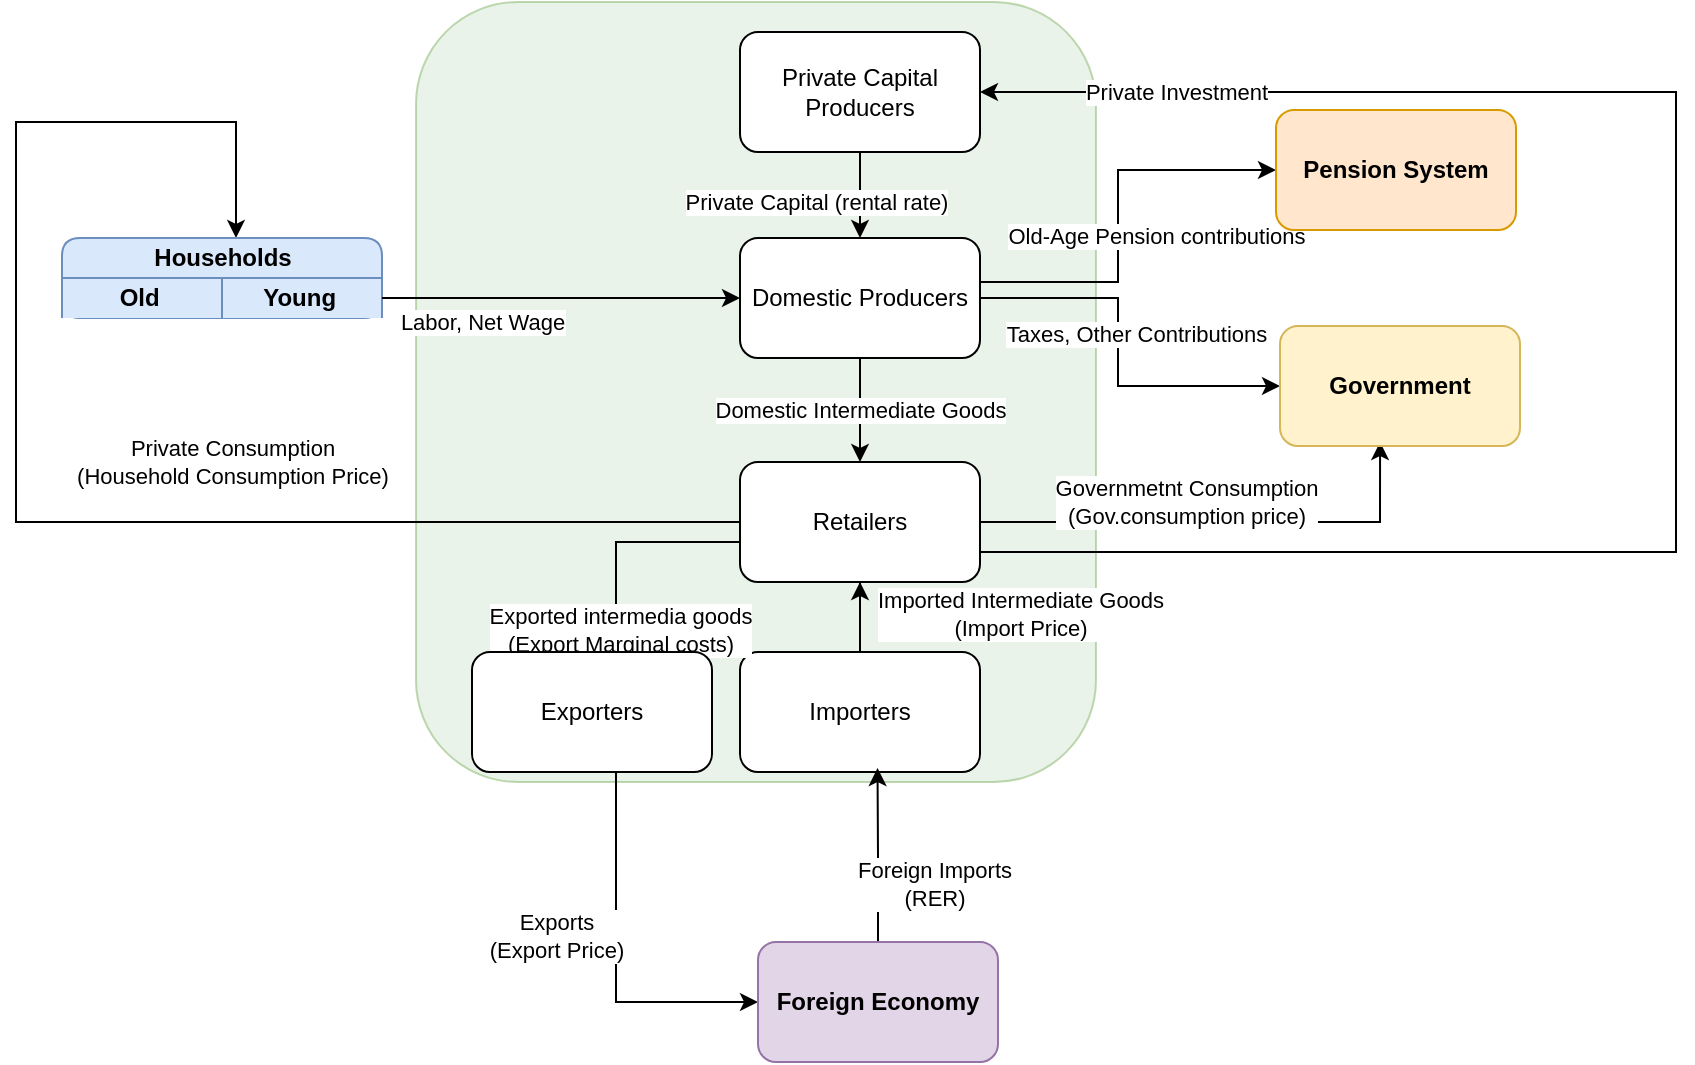 <mxfile version="21.5.0" type="github">
  <diagram name="Page-1" id="tMCMHhbmJrTcd6gPD3CS">
    <mxGraphModel dx="1050" dy="485" grid="1" gridSize="10" guides="1" tooltips="1" connect="1" arrows="1" fold="1" page="1" pageScale="1" pageWidth="1100" pageHeight="850" math="0" shadow="0">
      <root>
        <mxCell id="0" />
        <mxCell id="1" parent="0" />
        <mxCell id="ut8i8gZUw6PrzSxtRx3--5" value="" style="rounded=1;whiteSpace=wrap;html=1;opacity=50;fillColor=#d5e8d4;strokeColor=#82b366;" vertex="1" parent="1">
          <mxGeometry x="410" y="70" width="340" height="390" as="geometry" />
        </mxCell>
        <mxCell id="FzMrSRu2-M5TTz-W8zS9-7" value="Private Capital (rental rate)" style="edgeStyle=orthogonalEdgeStyle;rounded=0;orthogonalLoop=1;jettySize=auto;html=1;entryX=0.5;entryY=0;entryDx=0;entryDy=0;endArrow=classic;endFill=1;" parent="1" source="FzMrSRu2-M5TTz-W8zS9-1" target="FzMrSRu2-M5TTz-W8zS9-2" edge="1">
          <mxGeometry x="0.163" y="-22" relative="1" as="geometry">
            <Array as="points">
              <mxPoint x="632" y="170" />
              <mxPoint x="632" y="170" />
            </Array>
            <mxPoint as="offset" />
          </mxGeometry>
        </mxCell>
        <mxCell id="FzMrSRu2-M5TTz-W8zS9-1" value="Private Capital Producers" style="rounded=1;whiteSpace=wrap;html=1;" parent="1" vertex="1">
          <mxGeometry x="572" y="85" width="120" height="60" as="geometry" />
        </mxCell>
        <mxCell id="FzMrSRu2-M5TTz-W8zS9-9" value="Domestic Intermediate Goods" style="edgeStyle=orthogonalEdgeStyle;rounded=0;orthogonalLoop=1;jettySize=auto;html=1;entryX=0.5;entryY=0;entryDx=0;entryDy=0;" parent="1" source="FzMrSRu2-M5TTz-W8zS9-2" target="FzMrSRu2-M5TTz-W8zS9-4" edge="1">
          <mxGeometry relative="1" as="geometry">
            <Array as="points" />
          </mxGeometry>
        </mxCell>
        <mxCell id="FzMrSRu2-M5TTz-W8zS9-51" style="edgeStyle=orthogonalEdgeStyle;rounded=0;orthogonalLoop=1;jettySize=auto;html=1;entryX=0;entryY=0.5;entryDx=0;entryDy=0;" parent="1" source="FzMrSRu2-M5TTz-W8zS9-2" target="FzMrSRu2-M5TTz-W8zS9-50" edge="1">
          <mxGeometry relative="1" as="geometry">
            <Array as="points">
              <mxPoint x="761" y="210" />
              <mxPoint x="761" y="154" />
            </Array>
          </mxGeometry>
        </mxCell>
        <mxCell id="FzMrSRu2-M5TTz-W8zS9-52" value="Old-Age Pension contributions" style="edgeLabel;html=1;align=center;verticalAlign=middle;resizable=0;points=[];" parent="FzMrSRu2-M5TTz-W8zS9-51" vertex="1" connectable="0">
          <mxGeometry x="-0.095" y="-1" relative="1" as="geometry">
            <mxPoint x="18" as="offset" />
          </mxGeometry>
        </mxCell>
        <mxCell id="FzMrSRu2-M5TTz-W8zS9-53" value="Taxes, Other Contributions" style="edgeStyle=orthogonalEdgeStyle;rounded=0;orthogonalLoop=1;jettySize=auto;html=1;" parent="1" source="FzMrSRu2-M5TTz-W8zS9-2" target="FzMrSRu2-M5TTz-W8zS9-49" edge="1">
          <mxGeometry x="-0.11" y="9" relative="1" as="geometry">
            <Array as="points">
              <mxPoint x="761" y="218" />
              <mxPoint x="761" y="262" />
            </Array>
            <mxPoint as="offset" />
          </mxGeometry>
        </mxCell>
        <mxCell id="FzMrSRu2-M5TTz-W8zS9-2" value="Domestic Producers" style="rounded=1;whiteSpace=wrap;html=1;" parent="1" vertex="1">
          <mxGeometry x="572" y="188" width="120" height="60" as="geometry" />
        </mxCell>
        <mxCell id="FzMrSRu2-M5TTz-W8zS9-12" value="Imported Intermediate Goods&lt;br&gt;(Import Price)" style="edgeStyle=orthogonalEdgeStyle;rounded=0;orthogonalLoop=1;jettySize=auto;html=1;entryX=0.5;entryY=1;entryDx=0;entryDy=0;endArrow=none;endFill=0;" parent="1" source="FzMrSRu2-M5TTz-W8zS9-3" target="FzMrSRu2-M5TTz-W8zS9-4" edge="1">
          <mxGeometry x="0.077" y="-80" relative="1" as="geometry">
            <Array as="points">
              <mxPoint x="632" y="390" />
              <mxPoint x="632" y="390" />
            </Array>
            <mxPoint as="offset" />
          </mxGeometry>
        </mxCell>
        <mxCell id="FzMrSRu2-M5TTz-W8zS9-22" value="" style="edgeStyle=orthogonalEdgeStyle;rounded=0;orthogonalLoop=1;jettySize=auto;html=1;" parent="1" source="FzMrSRu2-M5TTz-W8zS9-3" target="FzMrSRu2-M5TTz-W8zS9-4" edge="1">
          <mxGeometry relative="1" as="geometry" />
        </mxCell>
        <mxCell id="FzMrSRu2-M5TTz-W8zS9-3" value="Importers" style="rounded=1;whiteSpace=wrap;html=1;" parent="1" vertex="1">
          <mxGeometry x="572" y="395" width="120" height="60" as="geometry" />
        </mxCell>
        <mxCell id="FzMrSRu2-M5TTz-W8zS9-5" style="edgeStyle=orthogonalEdgeStyle;rounded=0;orthogonalLoop=1;jettySize=auto;html=1;entryX=1;entryY=0.5;entryDx=0;entryDy=0;exitX=1;exitY=0.75;exitDx=0;exitDy=0;" parent="1" source="FzMrSRu2-M5TTz-W8zS9-4" target="FzMrSRu2-M5TTz-W8zS9-1" edge="1">
          <mxGeometry relative="1" as="geometry">
            <Array as="points">
              <mxPoint x="1040" y="345" />
              <mxPoint x="1040" y="115" />
            </Array>
          </mxGeometry>
        </mxCell>
        <mxCell id="FzMrSRu2-M5TTz-W8zS9-6" value="Private Investment" style="edgeLabel;html=1;align=center;verticalAlign=middle;resizable=0;points=[];" parent="FzMrSRu2-M5TTz-W8zS9-5" vertex="1" connectable="0">
          <mxGeometry x="0.441" relative="1" as="geometry">
            <mxPoint x="-161" as="offset" />
          </mxGeometry>
        </mxCell>
        <mxCell id="FzMrSRu2-M5TTz-W8zS9-17" style="edgeStyle=orthogonalEdgeStyle;rounded=0;orthogonalLoop=1;jettySize=auto;html=1;" parent="1" source="FzMrSRu2-M5TTz-W8zS9-4" target="FzMrSRu2-M5TTz-W8zS9-14" edge="1">
          <mxGeometry relative="1" as="geometry">
            <Array as="points">
              <mxPoint x="510" y="340" />
            </Array>
          </mxGeometry>
        </mxCell>
        <mxCell id="FzMrSRu2-M5TTz-W8zS9-19" value="Exported intermedia goods&lt;br&gt;(Export Marginal costs)" style="edgeLabel;html=1;align=center;verticalAlign=middle;resizable=0;points=[];" parent="FzMrSRu2-M5TTz-W8zS9-17" vertex="1" connectable="0">
          <mxGeometry x="0.813" y="2" relative="1" as="geometry">
            <mxPoint as="offset" />
          </mxGeometry>
        </mxCell>
        <mxCell id="FzMrSRu2-M5TTz-W8zS9-54" value="Governmetnt Consumption &lt;br&gt;(Gov.consumption price)" style="edgeStyle=orthogonalEdgeStyle;rounded=0;orthogonalLoop=1;jettySize=auto;html=1;entryX=0.417;entryY=0.967;entryDx=0;entryDy=0;entryPerimeter=0;" parent="1" source="FzMrSRu2-M5TTz-W8zS9-4" target="FzMrSRu2-M5TTz-W8zS9-49" edge="1">
          <mxGeometry x="-0.14" y="10" relative="1" as="geometry">
            <mxPoint as="offset" />
          </mxGeometry>
        </mxCell>
        <mxCell id="FzMrSRu2-M5TTz-W8zS9-4" value="Retailers" style="rounded=1;whiteSpace=wrap;html=1;" parent="1" vertex="1">
          <mxGeometry x="572" y="300" width="120" height="60" as="geometry" />
        </mxCell>
        <mxCell id="FzMrSRu2-M5TTz-W8zS9-21" value="Exports&lt;br&gt;(Export Price)" style="edgeStyle=orthogonalEdgeStyle;rounded=0;orthogonalLoop=1;jettySize=auto;html=1;endArrow=classic;endFill=1;" parent="1" source="FzMrSRu2-M5TTz-W8zS9-14" target="FzMrSRu2-M5TTz-W8zS9-15" edge="1">
          <mxGeometry x="-0.12" y="-30" relative="1" as="geometry">
            <mxPoint as="offset" />
            <Array as="points">
              <mxPoint x="510" y="570" />
            </Array>
          </mxGeometry>
        </mxCell>
        <mxCell id="FzMrSRu2-M5TTz-W8zS9-14" value="Exporters" style="rounded=1;whiteSpace=wrap;html=1;" parent="1" vertex="1">
          <mxGeometry x="438" y="395" width="120" height="60" as="geometry" />
        </mxCell>
        <mxCell id="FzMrSRu2-M5TTz-W8zS9-18" value="Foreign Imports&lt;br&gt;(RER)" style="edgeStyle=orthogonalEdgeStyle;rounded=0;orthogonalLoop=1;jettySize=auto;html=1;entryX=0.573;entryY=0.967;entryDx=0;entryDy=0;entryPerimeter=0;endArrow=classic;endFill=1;" parent="1" source="FzMrSRu2-M5TTz-W8zS9-15" target="FzMrSRu2-M5TTz-W8zS9-3" edge="1">
          <mxGeometry x="-0.3" y="-29" relative="1" as="geometry">
            <mxPoint x="-1" y="1" as="offset" />
          </mxGeometry>
        </mxCell>
        <mxCell id="FzMrSRu2-M5TTz-W8zS9-15" value="Foreign Economy" style="rounded=1;whiteSpace=wrap;html=1;fillColor=#e1d5e7;strokeColor=#9673a6;fontStyle=1" parent="1" vertex="1">
          <mxGeometry x="581" y="540" width="120" height="60" as="geometry" />
        </mxCell>
        <mxCell id="FzMrSRu2-M5TTz-W8zS9-46" style="edgeStyle=orthogonalEdgeStyle;rounded=0;orthogonalLoop=1;jettySize=auto;html=1;entryX=0;entryY=0.5;entryDx=0;entryDy=0;endArrow=none;endFill=0;startArrow=classic;startFill=1;" parent="1" source="FzMrSRu2-M5TTz-W8zS9-40" target="FzMrSRu2-M5TTz-W8zS9-4" edge="1">
          <mxGeometry relative="1" as="geometry">
            <Array as="points">
              <mxPoint x="320" y="130" />
              <mxPoint x="210" y="130" />
              <mxPoint x="210" y="330" />
            </Array>
          </mxGeometry>
        </mxCell>
        <mxCell id="FzMrSRu2-M5TTz-W8zS9-47" value="Private Consumption&lt;br&gt;(Household Consumption Price)" style="edgeLabel;html=1;align=center;verticalAlign=middle;resizable=0;points=[];" parent="FzMrSRu2-M5TTz-W8zS9-46" vertex="1" connectable="0">
          <mxGeometry x="0.179" y="1" relative="1" as="geometry">
            <mxPoint x="45" y="-29" as="offset" />
          </mxGeometry>
        </mxCell>
        <mxCell id="FzMrSRu2-M5TTz-W8zS9-40" value="Households" style="swimlane;childLayout=stackLayout;resizeParent=1;resizeParentMax=0;startSize=20;html=1;rounded=1;fillColor=#dae8fc;strokeColor=#6c8ebf;" parent="1" vertex="1">
          <mxGeometry x="233" y="188" width="160" height="40" as="geometry" />
        </mxCell>
        <mxCell id="FzMrSRu2-M5TTz-W8zS9-41" value="Old&amp;nbsp;" style="swimlane;startSize=20;html=1;swimlaneLine=0;rounded=1;fillColor=#dae8fc;strokeColor=#6c8ebf;" parent="FzMrSRu2-M5TTz-W8zS9-40" vertex="1">
          <mxGeometry y="20" width="80" height="20" as="geometry" />
        </mxCell>
        <mxCell id="FzMrSRu2-M5TTz-W8zS9-42" value="Young&amp;nbsp;" style="swimlane;startSize=20;html=1;swimlaneLine=0;rounded=1;fillColor=#dae8fc;strokeColor=#6c8ebf;" parent="FzMrSRu2-M5TTz-W8zS9-40" vertex="1">
          <mxGeometry x="80" y="20" width="80" height="20" as="geometry" />
        </mxCell>
        <mxCell id="FzMrSRu2-M5TTz-W8zS9-45" value="Labor, Net Wage" style="edgeStyle=orthogonalEdgeStyle;rounded=0;orthogonalLoop=1;jettySize=auto;html=1;" parent="1" source="FzMrSRu2-M5TTz-W8zS9-42" target="FzMrSRu2-M5TTz-W8zS9-2" edge="1">
          <mxGeometry x="-0.444" y="-12" relative="1" as="geometry">
            <mxPoint as="offset" />
          </mxGeometry>
        </mxCell>
        <mxCell id="FzMrSRu2-M5TTz-W8zS9-49" value="Government" style="rounded=1;whiteSpace=wrap;html=1;fontStyle=1;fillColor=#fff2cc;strokeColor=#d6b656;" parent="1" vertex="1">
          <mxGeometry x="842" y="232" width="120" height="60" as="geometry" />
        </mxCell>
        <mxCell id="FzMrSRu2-M5TTz-W8zS9-50" value="Pension System" style="rounded=1;whiteSpace=wrap;html=1;fillColor=#ffe6cc;strokeColor=#d79b00;fontStyle=1" parent="1" vertex="1">
          <mxGeometry x="840" y="124" width="120" height="60" as="geometry" />
        </mxCell>
      </root>
    </mxGraphModel>
  </diagram>
</mxfile>
